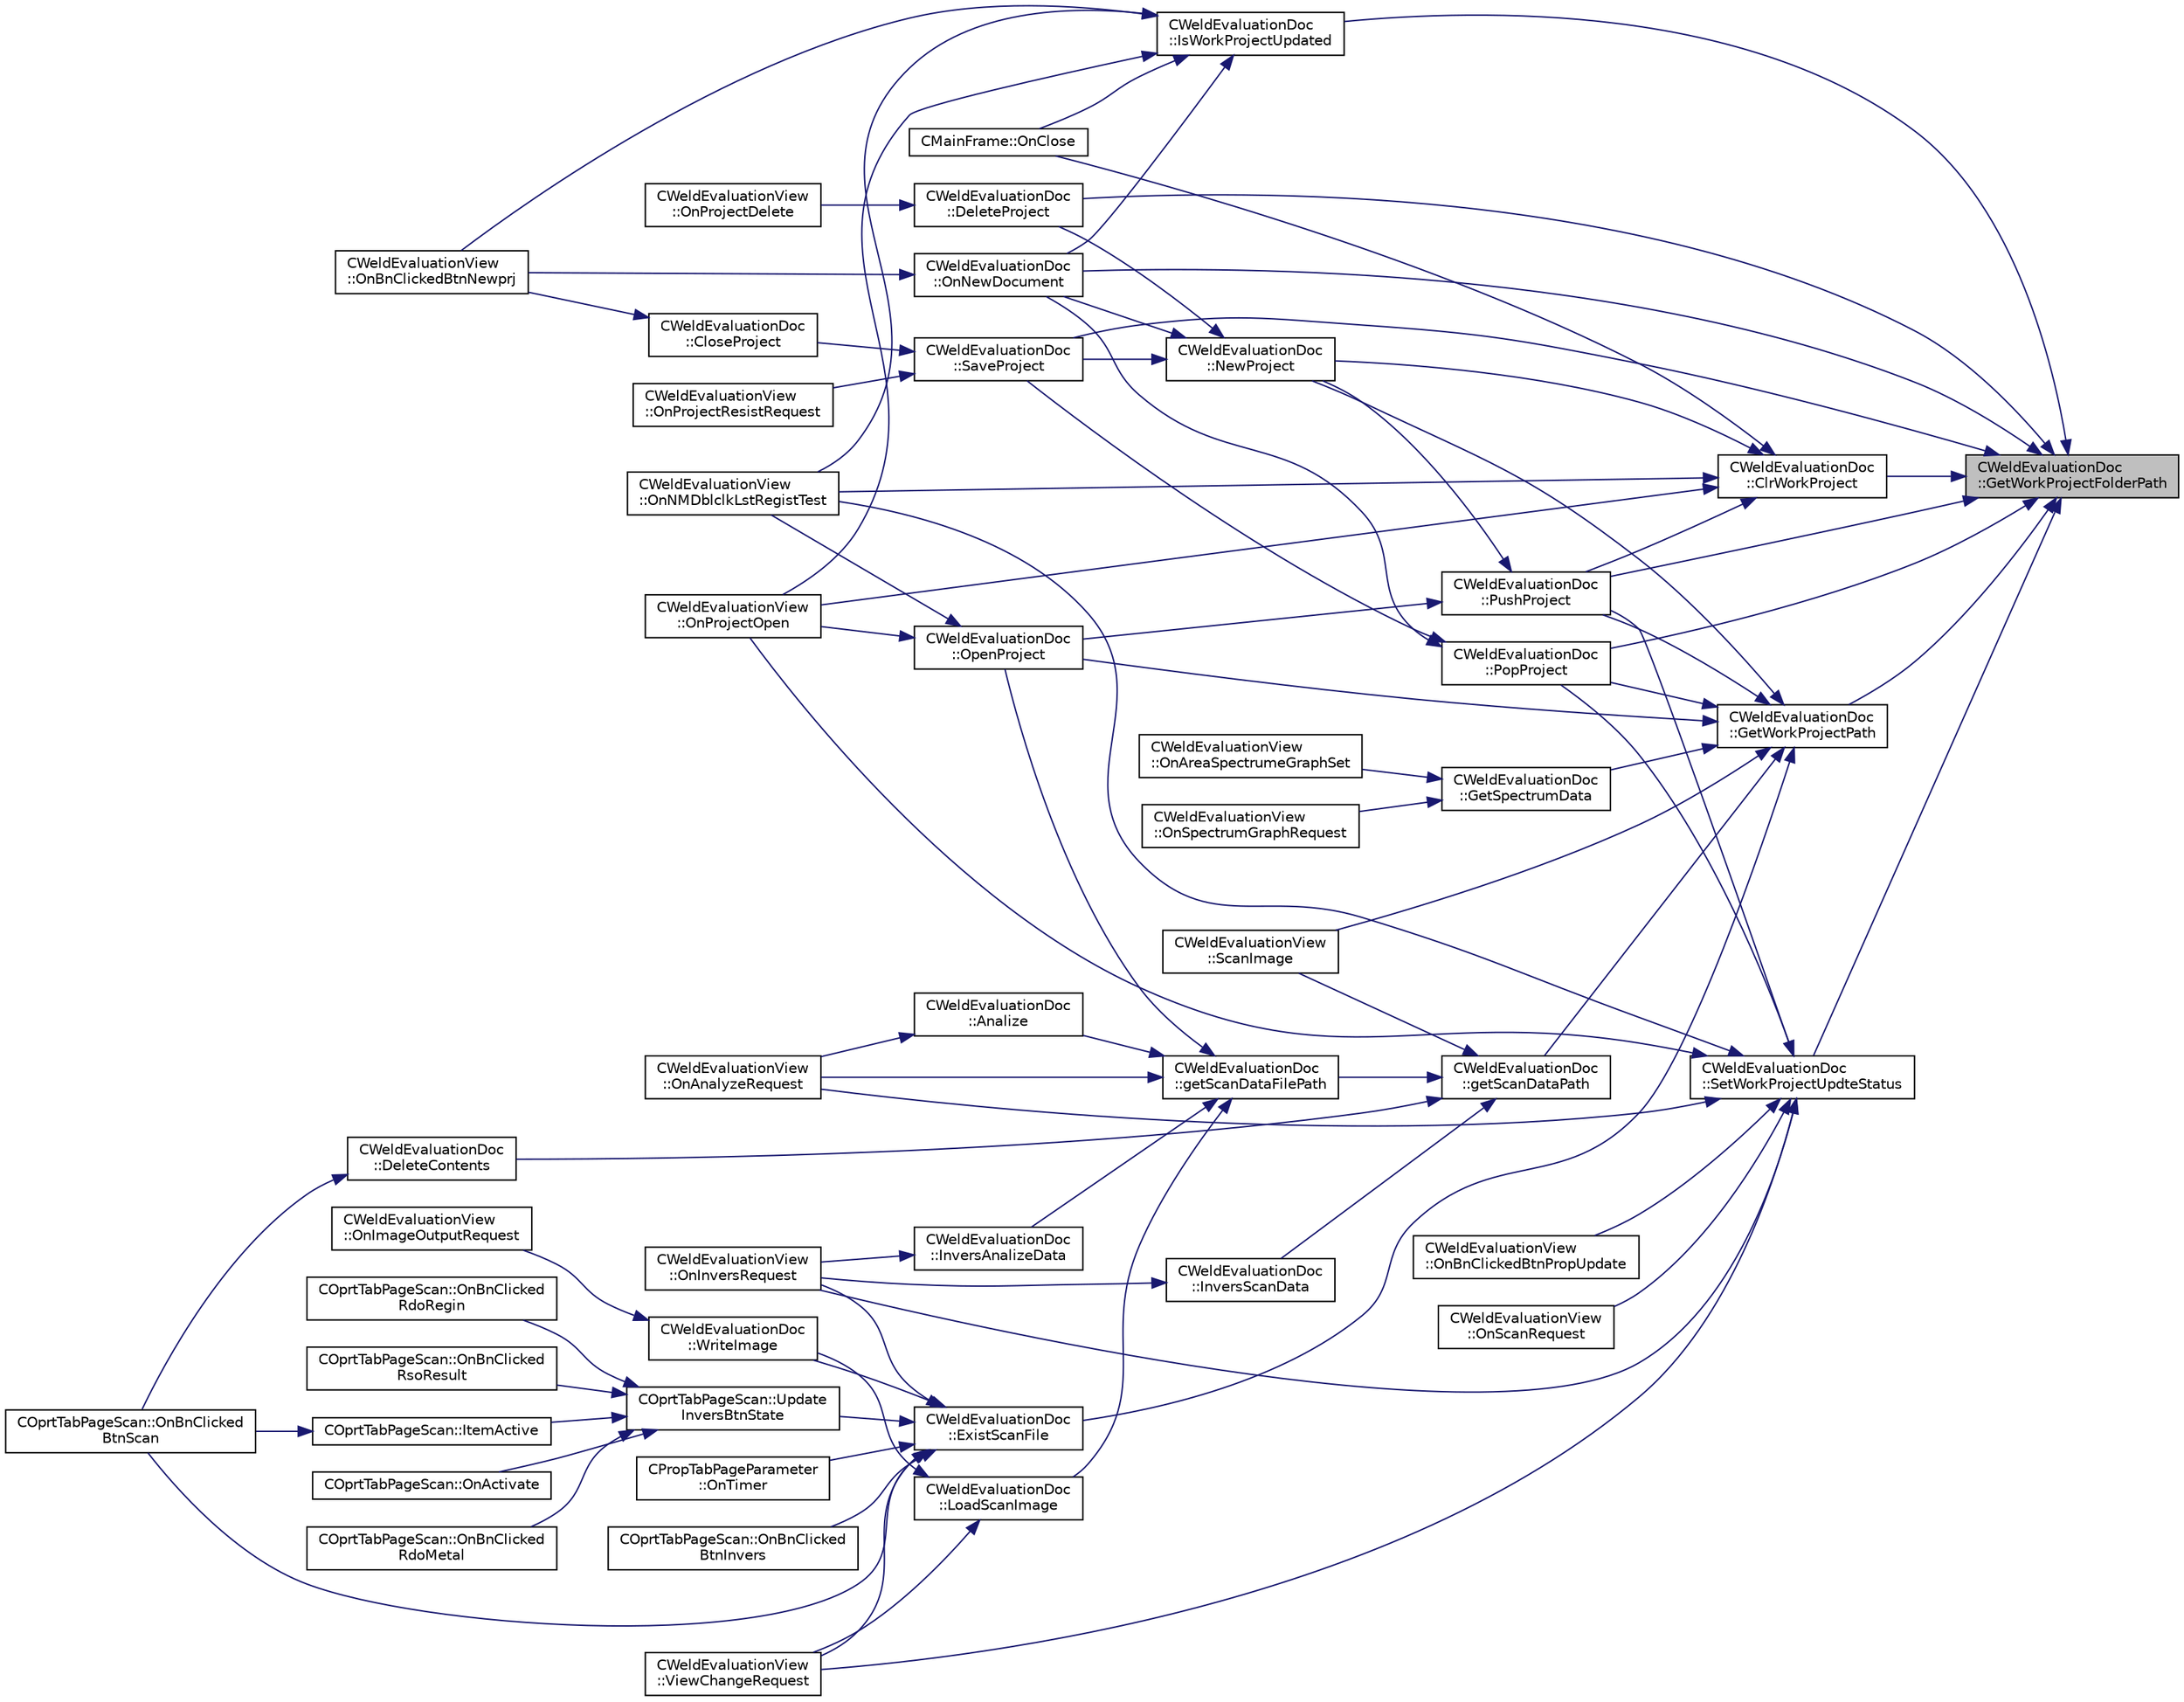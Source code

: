 digraph "CWeldEvaluationDoc::GetWorkProjectFolderPath"
{
 // LATEX_PDF_SIZE
  edge [fontname="Helvetica",fontsize="10",labelfontname="Helvetica",labelfontsize="10"];
  node [fontname="Helvetica",fontsize="10",shape=record];
  rankdir="RL";
  Node1 [label="CWeldEvaluationDoc\l::GetWorkProjectFolderPath",height=0.2,width=0.4,color="black", fillcolor="grey75", style="filled", fontcolor="black",tooltip="ワークプロジェクトのルートパス取得"];
  Node1 -> Node2 [dir="back",color="midnightblue",fontsize="10",style="solid",fontname="Helvetica"];
  Node2 [label="CWeldEvaluationDoc\l::ClrWorkProject",height=0.2,width=0.4,color="black", fillcolor="white", style="filled",URL="$class_c_weld_evaluation_doc.html#a66c4a406f8a43359ced44c21e974cb90",tooltip="ワークプロジェクトの削除"];
  Node2 -> Node3 [dir="back",color="midnightblue",fontsize="10",style="solid",fontname="Helvetica"];
  Node3 [label="CWeldEvaluationDoc\l::NewProject",height=0.2,width=0.4,color="black", fillcolor="white", style="filled",URL="$class_c_weld_evaluation_doc.html#a0aec3875f86f89c63daf5161cfded60d",tooltip="新規プロジェクトの構築"];
  Node3 -> Node4 [dir="back",color="midnightblue",fontsize="10",style="solid",fontname="Helvetica"];
  Node4 [label="CWeldEvaluationDoc\l::DeleteProject",height=0.2,width=0.4,color="black", fillcolor="white", style="filled",URL="$class_c_weld_evaluation_doc.html#acceb13e1dba62f59383094194ecf9774",tooltip="プロジェクトの削除"];
  Node4 -> Node5 [dir="back",color="midnightblue",fontsize="10",style="solid",fontname="Helvetica"];
  Node5 [label="CWeldEvaluationView\l::OnProjectDelete",height=0.2,width=0.4,color="black", fillcolor="white", style="filled",URL="$class_c_weld_evaluation_view.html#a1c8f728724d0615945c96bc74bf24e76",tooltip="プロジェクト削除"];
  Node3 -> Node6 [dir="back",color="midnightblue",fontsize="10",style="solid",fontname="Helvetica"];
  Node6 [label="CWeldEvaluationDoc\l::OnNewDocument",height=0.2,width=0.4,color="black", fillcolor="white", style="filled",URL="$class_c_weld_evaluation_doc.html#a2e500461803db9361e0e0c86bc549547",tooltip="新規プロジェクト作成"];
  Node6 -> Node7 [dir="back",color="midnightblue",fontsize="10",style="solid",fontname="Helvetica"];
  Node7 [label="CWeldEvaluationView\l::OnBnClickedBtnNewprj",height=0.2,width=0.4,color="black", fillcolor="white", style="filled",URL="$class_c_weld_evaluation_view.html#ae37e8e96f656ee1e5ac50c77258dcd91",tooltip="「新規検査」ボタン押下時処理"];
  Node3 -> Node8 [dir="back",color="midnightblue",fontsize="10",style="solid",fontname="Helvetica"];
  Node8 [label="CWeldEvaluationDoc\l::SaveProject",height=0.2,width=0.4,color="black", fillcolor="white", style="filled",URL="$class_c_weld_evaluation_doc.html#a92d375305f80e0626001ab1b3c8d75a0",tooltip="プロジェクトの保存"];
  Node8 -> Node9 [dir="back",color="midnightblue",fontsize="10",style="solid",fontname="Helvetica"];
  Node9 [label="CWeldEvaluationDoc\l::CloseProject",height=0.2,width=0.4,color="black", fillcolor="white", style="filled",URL="$class_c_weld_evaluation_doc.html#a848f1a59f54ec2dccf6b874e3371c0a8",tooltip="プロジェクトの終了"];
  Node9 -> Node7 [dir="back",color="midnightblue",fontsize="10",style="solid",fontname="Helvetica"];
  Node8 -> Node10 [dir="back",color="midnightblue",fontsize="10",style="solid",fontname="Helvetica"];
  Node10 [label="CWeldEvaluationView\l::OnProjectResistRequest",height=0.2,width=0.4,color="black", fillcolor="white", style="filled",URL="$class_c_weld_evaluation_view.html#ab8be50e0c7eeb845227827a2c0e99342",tooltip="プロジェクトの更新要求"];
  Node2 -> Node11 [dir="back",color="midnightblue",fontsize="10",style="solid",fontname="Helvetica"];
  Node11 [label="CMainFrame::OnClose",height=0.2,width=0.4,color="black", fillcolor="white", style="filled",URL="$class_c_main_frame.html#a1d2d2b0b5a12fa591dcbf41ec0368cc9",tooltip="クローズ処理"];
  Node2 -> Node12 [dir="back",color="midnightblue",fontsize="10",style="solid",fontname="Helvetica"];
  Node12 [label="CWeldEvaluationView\l::OnNMDblclkLstRegistTest",height=0.2,width=0.4,color="black", fillcolor="white", style="filled",URL="$class_c_weld_evaluation_view.html#a407de32087c90c2e33915da88a6cc911",tooltip="登録済み検査選択時処理"];
  Node2 -> Node13 [dir="back",color="midnightblue",fontsize="10",style="solid",fontname="Helvetica"];
  Node13 [label="CWeldEvaluationView\l::OnProjectOpen",height=0.2,width=0.4,color="black", fillcolor="white", style="filled",URL="$class_c_weld_evaluation_view.html#a78595107782d434cd4840b1c98585867",tooltip="プロジェクトのオープン"];
  Node2 -> Node14 [dir="back",color="midnightblue",fontsize="10",style="solid",fontname="Helvetica"];
  Node14 [label="CWeldEvaluationDoc\l::PushProject",height=0.2,width=0.4,color="black", fillcolor="white", style="filled",URL="$class_c_weld_evaluation_doc.html#a051b247732fab46470782bf66c3cf332",tooltip="プロジェクトをワークへ移動"];
  Node14 -> Node3 [dir="back",color="midnightblue",fontsize="10",style="solid",fontname="Helvetica"];
  Node14 -> Node15 [dir="back",color="midnightblue",fontsize="10",style="solid",fontname="Helvetica"];
  Node15 [label="CWeldEvaluationDoc\l::OpenProject",height=0.2,width=0.4,color="black", fillcolor="white", style="filled",URL="$class_c_weld_evaluation_doc.html#abd81887407c6ef8abfb6beed49309aab",tooltip="既存プロジェクトのオープン"];
  Node15 -> Node12 [dir="back",color="midnightblue",fontsize="10",style="solid",fontname="Helvetica"];
  Node15 -> Node13 [dir="back",color="midnightblue",fontsize="10",style="solid",fontname="Helvetica"];
  Node1 -> Node4 [dir="back",color="midnightblue",fontsize="10",style="solid",fontname="Helvetica"];
  Node1 -> Node16 [dir="back",color="midnightblue",fontsize="10",style="solid",fontname="Helvetica"];
  Node16 [label="CWeldEvaluationDoc\l::GetWorkProjectPath",height=0.2,width=0.4,color="black", fillcolor="white", style="filled",URL="$class_c_weld_evaluation_doc.html#ab9b811efdecb8b32d42d8eaeba752b23",tooltip="ワークプロジェクトパスの取得"];
  Node16 -> Node17 [dir="back",color="midnightblue",fontsize="10",style="solid",fontname="Helvetica"];
  Node17 [label="CWeldEvaluationDoc\l::ExistScanFile",height=0.2,width=0.4,color="black", fillcolor="white", style="filled",URL="$class_c_weld_evaluation_doc.html#a41aafce3ebbfa44a9741100ed1134583",tooltip="スキャンファイルの設定有無判定"];
  Node17 -> Node18 [dir="back",color="midnightblue",fontsize="10",style="solid",fontname="Helvetica"];
  Node18 [label="COprtTabPageScan::OnBnClicked\lBtnInvers",height=0.2,width=0.4,color="black", fillcolor="white", style="filled",URL="$class_c_oprt_tab_page_scan.html#a6b87d0ef6afcfc5a37e5bfa25d13c06d",tooltip="「上下反転」ボタン押下時処理"];
  Node17 -> Node19 [dir="back",color="midnightblue",fontsize="10",style="solid",fontname="Helvetica"];
  Node19 [label="COprtTabPageScan::OnBnClicked\lBtnScan",height=0.2,width=0.4,color="black", fillcolor="white", style="filled",URL="$class_c_oprt_tab_page_scan.html#a325bd4d3b6c573140e8b23f901378767",tooltip="スキャンボタン押下時処理"];
  Node17 -> Node20 [dir="back",color="midnightblue",fontsize="10",style="solid",fontname="Helvetica"];
  Node20 [label="CWeldEvaluationView\l::OnInversRequest",height=0.2,width=0.4,color="black", fillcolor="white", style="filled",URL="$class_c_weld_evaluation_view.html#a64432e2c0e21d161465fb28eb9e71594",tooltip="データ反転の要求"];
  Node17 -> Node21 [dir="back",color="midnightblue",fontsize="10",style="solid",fontname="Helvetica"];
  Node21 [label="CPropTabPageParameter\l::OnTimer",height=0.2,width=0.4,color="black", fillcolor="white", style="filled",URL="$class_c_prop_tab_page_parameter.html#a14f7d8b2d5db7edb3211c6c969dd4701",tooltip="タイマー"];
  Node17 -> Node22 [dir="back",color="midnightblue",fontsize="10",style="solid",fontname="Helvetica"];
  Node22 [label="COprtTabPageScan::Update\lInversBtnState",height=0.2,width=0.4,color="black", fillcolor="white", style="filled",URL="$class_c_oprt_tab_page_scan.html#ad0d522b4950e2d288d1ad4aaf9d9a7ec",tooltip="「上下反転」ボタンの状態更新"];
  Node22 -> Node23 [dir="back",color="midnightblue",fontsize="10",style="solid",fontname="Helvetica"];
  Node23 [label="COprtTabPageScan::ItemActive",height=0.2,width=0.4,color="black", fillcolor="white", style="filled",URL="$class_c_oprt_tab_page_scan.html#a5d3d95517a402ff2a779ab4a4770a80a",tooltip="アイテムのアクティブ/ディアクティブ化"];
  Node23 -> Node19 [dir="back",color="midnightblue",fontsize="10",style="solid",fontname="Helvetica"];
  Node22 -> Node24 [dir="back",color="midnightblue",fontsize="10",style="solid",fontname="Helvetica"];
  Node24 [label="COprtTabPageScan::OnActivate",height=0.2,width=0.4,color="black", fillcolor="white", style="filled",URL="$class_c_oprt_tab_page_scan.html#a1736e8cd2fe121b17a05a8017b11c3f1",tooltip="ウインドアクティブ時処理"];
  Node22 -> Node25 [dir="back",color="midnightblue",fontsize="10",style="solid",fontname="Helvetica"];
  Node25 [label="COprtTabPageScan::OnBnClicked\lRdoMetal",height=0.2,width=0.4,color="black", fillcolor="white", style="filled",URL="$class_c_oprt_tab_page_scan.html#abbc7af9bda32c6f7a780ddb615f6184b",tooltip="「金属面」ラジオボタンボタン押下時処理"];
  Node22 -> Node26 [dir="back",color="midnightblue",fontsize="10",style="solid",fontname="Helvetica"];
  Node26 [label="COprtTabPageScan::OnBnClicked\lRdoRegin",height=0.2,width=0.4,color="black", fillcolor="white", style="filled",URL="$class_c_oprt_tab_page_scan.html#a55515cc27a1271c4095fcd2aff4bb152",tooltip="「樹脂面」ラジオボタンボタン押下時処理"];
  Node22 -> Node27 [dir="back",color="midnightblue",fontsize="10",style="solid",fontname="Helvetica"];
  Node27 [label="COprtTabPageScan::OnBnClicked\lRsoResult",height=0.2,width=0.4,color="black", fillcolor="white", style="filled",URL="$class_c_oprt_tab_page_scan.html#aa1589d572bfefc5cec4e460ea04080de",tooltip="「接合結果」ラジオボタンボタン押下時処理"];
  Node17 -> Node28 [dir="back",color="midnightblue",fontsize="10",style="solid",fontname="Helvetica"];
  Node28 [label="CWeldEvaluationView\l::ViewChangeRequest",height=0.2,width=0.4,color="black", fillcolor="white", style="filled",URL="$class_c_weld_evaluation_view.html#a50da59446b116e48eb00b4ccc6074cdd",tooltip="表示変更リクエスト"];
  Node17 -> Node29 [dir="back",color="midnightblue",fontsize="10",style="solid",fontname="Helvetica"];
  Node29 [label="CWeldEvaluationDoc\l::WriteImage",height=0.2,width=0.4,color="black", fillcolor="white", style="filled",URL="$class_c_weld_evaluation_doc.html#a898813fc506ac6765717271c8d944663",tooltip="スキャンイメージの保存"];
  Node29 -> Node30 [dir="back",color="midnightblue",fontsize="10",style="solid",fontname="Helvetica"];
  Node30 [label="CWeldEvaluationView\l::OnImageOutputRequest",height=0.2,width=0.4,color="black", fillcolor="white", style="filled",URL="$class_c_weld_evaluation_view.html#a1b8f0add672d4bc0d3e561c7f61e649f",tooltip="画像出力要求"];
  Node16 -> Node31 [dir="back",color="midnightblue",fontsize="10",style="solid",fontname="Helvetica"];
  Node31 [label="CWeldEvaluationDoc\l::getScanDataPath",height=0.2,width=0.4,color="black", fillcolor="white", style="filled",URL="$class_c_weld_evaluation_doc.html#a18363dcc891c5e076681195958f7ab18",tooltip="スキャンファイルパス取得（拡張子なし）"];
  Node31 -> Node32 [dir="back",color="midnightblue",fontsize="10",style="solid",fontname="Helvetica"];
  Node32 [label="CWeldEvaluationDoc\l::DeleteContents",height=0.2,width=0.4,color="black", fillcolor="white", style="filled",URL="$class_c_weld_evaluation_doc.html#a21fcb772f7329ee52b9b1922b133eca0",tooltip="スキャン情報の削除"];
  Node32 -> Node19 [dir="back",color="midnightblue",fontsize="10",style="solid",fontname="Helvetica"];
  Node31 -> Node33 [dir="back",color="midnightblue",fontsize="10",style="solid",fontname="Helvetica"];
  Node33 [label="CWeldEvaluationDoc\l::getScanDataFilePath",height=0.2,width=0.4,color="black", fillcolor="white", style="filled",URL="$class_c_weld_evaluation_doc.html#a20f4912ddc5aef772cd12ec334e55f04",tooltip="スキャンデータファイルパス取得"];
  Node33 -> Node34 [dir="back",color="midnightblue",fontsize="10",style="solid",fontname="Helvetica"];
  Node34 [label="CWeldEvaluationDoc\l::Analize",height=0.2,width=0.4,color="black", fillcolor="white", style="filled",URL="$class_c_weld_evaluation_doc.html#aec529b21bcd80053e9ace596cc28ee56",tooltip="解析の実施"];
  Node34 -> Node35 [dir="back",color="midnightblue",fontsize="10",style="solid",fontname="Helvetica"];
  Node35 [label="CWeldEvaluationView\l::OnAnalyzeRequest",height=0.2,width=0.4,color="black", fillcolor="white", style="filled",URL="$class_c_weld_evaluation_view.html#a1a9fb7c6caa1412479781ba074a64dc8",tooltip="解析実施要求"];
  Node33 -> Node36 [dir="back",color="midnightblue",fontsize="10",style="solid",fontname="Helvetica"];
  Node36 [label="CWeldEvaluationDoc\l::InversAnalizeData",height=0.2,width=0.4,color="black", fillcolor="white", style="filled",URL="$class_c_weld_evaluation_doc.html#a068a746e175823fe05268b96ca2207a5",tooltip="解析データの反転"];
  Node36 -> Node20 [dir="back",color="midnightblue",fontsize="10",style="solid",fontname="Helvetica"];
  Node33 -> Node37 [dir="back",color="midnightblue",fontsize="10",style="solid",fontname="Helvetica"];
  Node37 [label="CWeldEvaluationDoc\l::LoadScanImage",height=0.2,width=0.4,color="black", fillcolor="white", style="filled",URL="$class_c_weld_evaluation_doc.html#a7b289ccf358a0ad255596c59196a3bd0",tooltip="スキャンデータイメージの取得"];
  Node37 -> Node28 [dir="back",color="midnightblue",fontsize="10",style="solid",fontname="Helvetica"];
  Node37 -> Node29 [dir="back",color="midnightblue",fontsize="10",style="solid",fontname="Helvetica"];
  Node33 -> Node35 [dir="back",color="midnightblue",fontsize="10",style="solid",fontname="Helvetica"];
  Node33 -> Node15 [dir="back",color="midnightblue",fontsize="10",style="solid",fontname="Helvetica"];
  Node31 -> Node38 [dir="back",color="midnightblue",fontsize="10",style="solid",fontname="Helvetica"];
  Node38 [label="CWeldEvaluationDoc\l::InversScanData",height=0.2,width=0.4,color="black", fillcolor="white", style="filled",URL="$class_c_weld_evaluation_doc.html#a7b5e52d33a0ce7e1fd3e55d6558c553e",tooltip="スキャンデータの反転"];
  Node38 -> Node20 [dir="back",color="midnightblue",fontsize="10",style="solid",fontname="Helvetica"];
  Node31 -> Node39 [dir="back",color="midnightblue",fontsize="10",style="solid",fontname="Helvetica"];
  Node39 [label="CWeldEvaluationView\l::ScanImage",height=0.2,width=0.4,color="black", fillcolor="white", style="filled",URL="$class_c_weld_evaluation_view.html#af36ee74161f90ac2fe30337a0fe1fb9d",tooltip="スキャンの実施"];
  Node16 -> Node40 [dir="back",color="midnightblue",fontsize="10",style="solid",fontname="Helvetica"];
  Node40 [label="CWeldEvaluationDoc\l::GetSpectrumData",height=0.2,width=0.4,color="black", fillcolor="white", style="filled",URL="$class_c_weld_evaluation_doc.html#ad49fe5bd6a5dbd63b150bde87a194a10",tooltip="指定位置スペクトル群の取得"];
  Node40 -> Node41 [dir="back",color="midnightblue",fontsize="10",style="solid",fontname="Helvetica"];
  Node41 [label="CWeldEvaluationView\l::OnAreaSpectrumeGraphSet",height=0.2,width=0.4,color="black", fillcolor="white", style="filled",URL="$class_c_weld_evaluation_view.html#acb9374b4f62b3b67625526f4b5d493b4",tooltip="区間スペクトル表示ダイアログの設定"];
  Node40 -> Node42 [dir="back",color="midnightblue",fontsize="10",style="solid",fontname="Helvetica"];
  Node42 [label="CWeldEvaluationView\l::OnSpectrumGraphRequest",height=0.2,width=0.4,color="black", fillcolor="white", style="filled",URL="$class_c_weld_evaluation_view.html#a8805e4c9d110a33112c8b5e7af294f9e",tooltip="スペクトルグラフの表示"];
  Node16 -> Node3 [dir="back",color="midnightblue",fontsize="10",style="solid",fontname="Helvetica"];
  Node16 -> Node15 [dir="back",color="midnightblue",fontsize="10",style="solid",fontname="Helvetica"];
  Node16 -> Node43 [dir="back",color="midnightblue",fontsize="10",style="solid",fontname="Helvetica"];
  Node43 [label="CWeldEvaluationDoc\l::PopProject",height=0.2,width=0.4,color="black", fillcolor="white", style="filled",URL="$class_c_weld_evaluation_doc.html#ad97fb1fff98c1ec282fed06254c44e4f",tooltip="ワークからプロジェクトへ移動"];
  Node43 -> Node6 [dir="back",color="midnightblue",fontsize="10",style="solid",fontname="Helvetica"];
  Node43 -> Node8 [dir="back",color="midnightblue",fontsize="10",style="solid",fontname="Helvetica"];
  Node16 -> Node14 [dir="back",color="midnightblue",fontsize="10",style="solid",fontname="Helvetica"];
  Node16 -> Node39 [dir="back",color="midnightblue",fontsize="10",style="solid",fontname="Helvetica"];
  Node1 -> Node44 [dir="back",color="midnightblue",fontsize="10",style="solid",fontname="Helvetica"];
  Node44 [label="CWeldEvaluationDoc\l::IsWorkProjectUpdated",height=0.2,width=0.4,color="black", fillcolor="white", style="filled",URL="$class_c_weld_evaluation_doc.html#a6d85514e7850edc2d4dc4c007445bb17",tooltip="プロジェクトの更新判定"];
  Node44 -> Node7 [dir="back",color="midnightblue",fontsize="10",style="solid",fontname="Helvetica"];
  Node44 -> Node11 [dir="back",color="midnightblue",fontsize="10",style="solid",fontname="Helvetica"];
  Node44 -> Node6 [dir="back",color="midnightblue",fontsize="10",style="solid",fontname="Helvetica"];
  Node44 -> Node12 [dir="back",color="midnightblue",fontsize="10",style="solid",fontname="Helvetica"];
  Node44 -> Node13 [dir="back",color="midnightblue",fontsize="10",style="solid",fontname="Helvetica"];
  Node1 -> Node6 [dir="back",color="midnightblue",fontsize="10",style="solid",fontname="Helvetica"];
  Node1 -> Node43 [dir="back",color="midnightblue",fontsize="10",style="solid",fontname="Helvetica"];
  Node1 -> Node14 [dir="back",color="midnightblue",fontsize="10",style="solid",fontname="Helvetica"];
  Node1 -> Node8 [dir="back",color="midnightblue",fontsize="10",style="solid",fontname="Helvetica"];
  Node1 -> Node45 [dir="back",color="midnightblue",fontsize="10",style="solid",fontname="Helvetica"];
  Node45 [label="CWeldEvaluationDoc\l::SetWorkProjectUpdteStatus",height=0.2,width=0.4,color="black", fillcolor="white", style="filled",URL="$class_c_weld_evaluation_doc.html#aacd463c0c66894d78faa479f9cf975f8",tooltip="プロジェクトの更新ステータス設定"];
  Node45 -> Node35 [dir="back",color="midnightblue",fontsize="10",style="solid",fontname="Helvetica"];
  Node45 -> Node46 [dir="back",color="midnightblue",fontsize="10",style="solid",fontname="Helvetica"];
  Node46 [label="CWeldEvaluationView\l::OnBnClickedBtnPropUpdate",height=0.2,width=0.4,color="black", fillcolor="white", style="filled",URL="$class_c_weld_evaluation_view.html#abe37d4d745f7fdf7f9bc35880d553c2a",tooltip="プロパティ更新ボタン押下時処理"];
  Node45 -> Node20 [dir="back",color="midnightblue",fontsize="10",style="solid",fontname="Helvetica"];
  Node45 -> Node12 [dir="back",color="midnightblue",fontsize="10",style="solid",fontname="Helvetica"];
  Node45 -> Node13 [dir="back",color="midnightblue",fontsize="10",style="solid",fontname="Helvetica"];
  Node45 -> Node47 [dir="back",color="midnightblue",fontsize="10",style="solid",fontname="Helvetica"];
  Node47 [label="CWeldEvaluationView\l::OnScanRequest",height=0.2,width=0.4,color="black", fillcolor="white", style="filled",URL="$class_c_weld_evaluation_view.html#a9384bbeab5745f5806acd59d1e1fb84c",tooltip="スキャンの要求"];
  Node45 -> Node43 [dir="back",color="midnightblue",fontsize="10",style="solid",fontname="Helvetica"];
  Node45 -> Node14 [dir="back",color="midnightblue",fontsize="10",style="solid",fontname="Helvetica"];
  Node45 -> Node28 [dir="back",color="midnightblue",fontsize="10",style="solid",fontname="Helvetica"];
}
